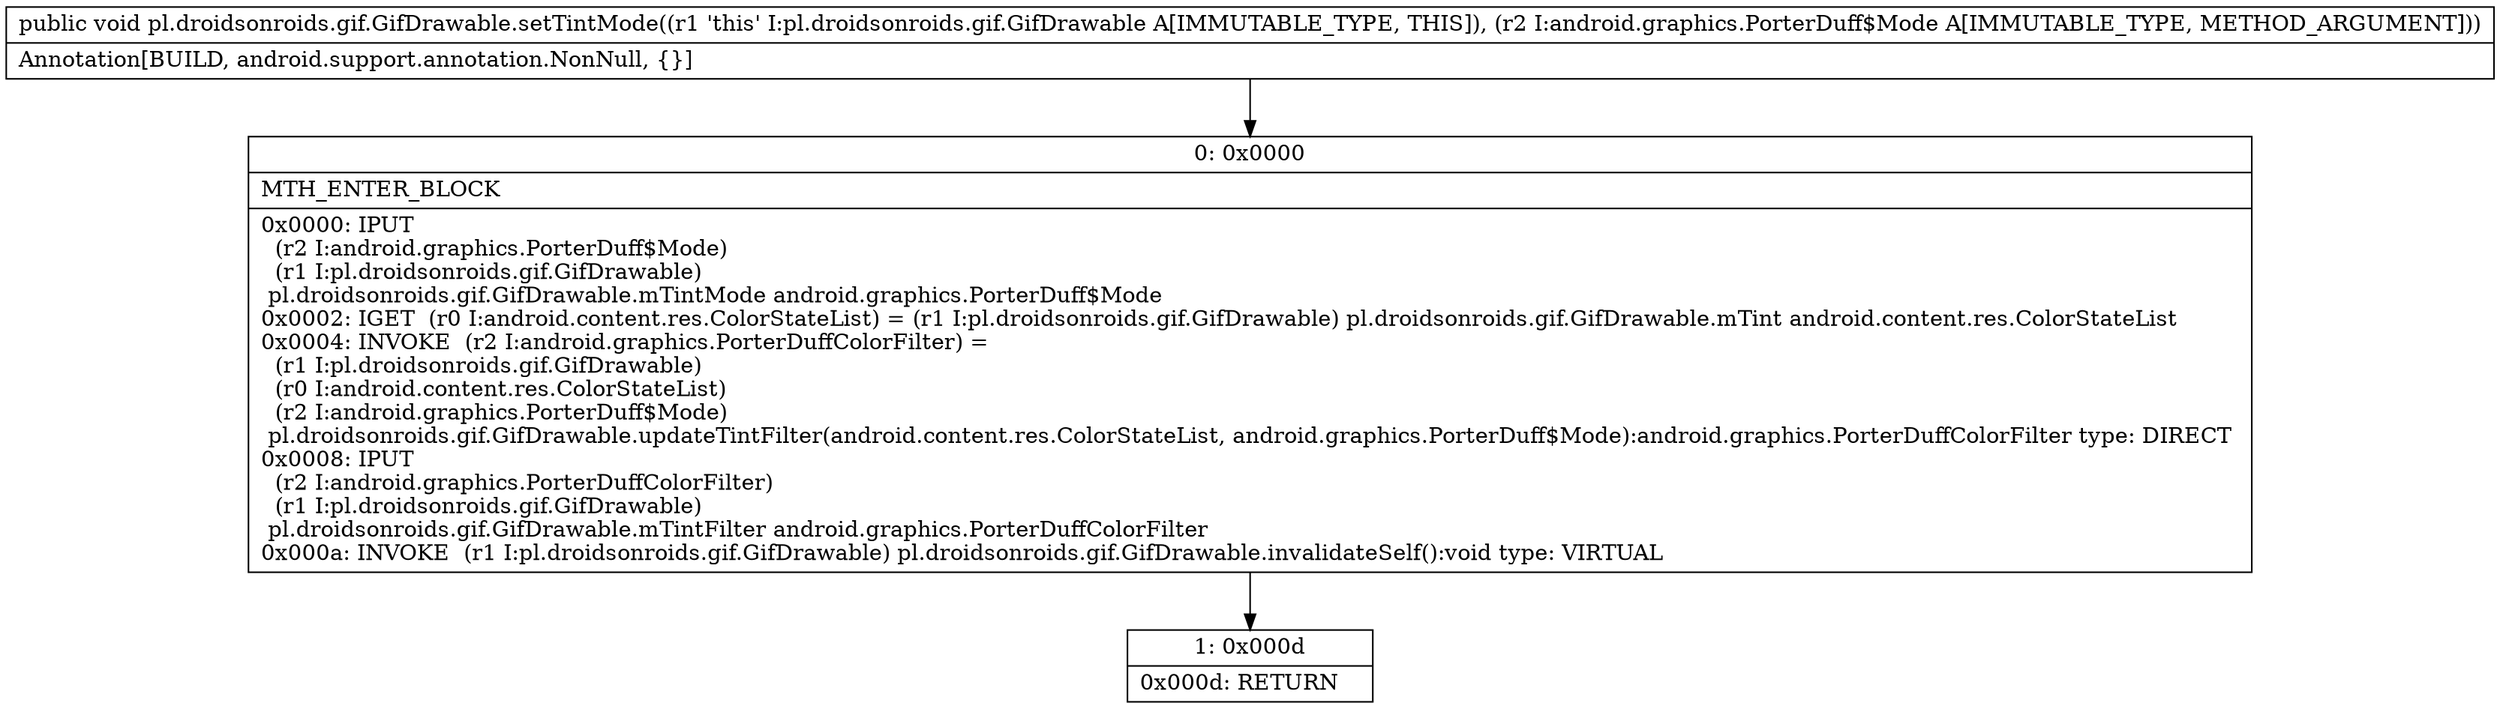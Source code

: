 digraph "CFG forpl.droidsonroids.gif.GifDrawable.setTintMode(Landroid\/graphics\/PorterDuff$Mode;)V" {
Node_0 [shape=record,label="{0\:\ 0x0000|MTH_ENTER_BLOCK\l|0x0000: IPUT  \l  (r2 I:android.graphics.PorterDuff$Mode)\l  (r1 I:pl.droidsonroids.gif.GifDrawable)\l pl.droidsonroids.gif.GifDrawable.mTintMode android.graphics.PorterDuff$Mode \l0x0002: IGET  (r0 I:android.content.res.ColorStateList) = (r1 I:pl.droidsonroids.gif.GifDrawable) pl.droidsonroids.gif.GifDrawable.mTint android.content.res.ColorStateList \l0x0004: INVOKE  (r2 I:android.graphics.PorterDuffColorFilter) = \l  (r1 I:pl.droidsonroids.gif.GifDrawable)\l  (r0 I:android.content.res.ColorStateList)\l  (r2 I:android.graphics.PorterDuff$Mode)\l pl.droidsonroids.gif.GifDrawable.updateTintFilter(android.content.res.ColorStateList, android.graphics.PorterDuff$Mode):android.graphics.PorterDuffColorFilter type: DIRECT \l0x0008: IPUT  \l  (r2 I:android.graphics.PorterDuffColorFilter)\l  (r1 I:pl.droidsonroids.gif.GifDrawable)\l pl.droidsonroids.gif.GifDrawable.mTintFilter android.graphics.PorterDuffColorFilter \l0x000a: INVOKE  (r1 I:pl.droidsonroids.gif.GifDrawable) pl.droidsonroids.gif.GifDrawable.invalidateSelf():void type: VIRTUAL \l}"];
Node_1 [shape=record,label="{1\:\ 0x000d|0x000d: RETURN   \l}"];
MethodNode[shape=record,label="{public void pl.droidsonroids.gif.GifDrawable.setTintMode((r1 'this' I:pl.droidsonroids.gif.GifDrawable A[IMMUTABLE_TYPE, THIS]), (r2 I:android.graphics.PorterDuff$Mode A[IMMUTABLE_TYPE, METHOD_ARGUMENT]))  | Annotation[BUILD, android.support.annotation.NonNull, \{\}]\l}"];
MethodNode -> Node_0;
Node_0 -> Node_1;
}

